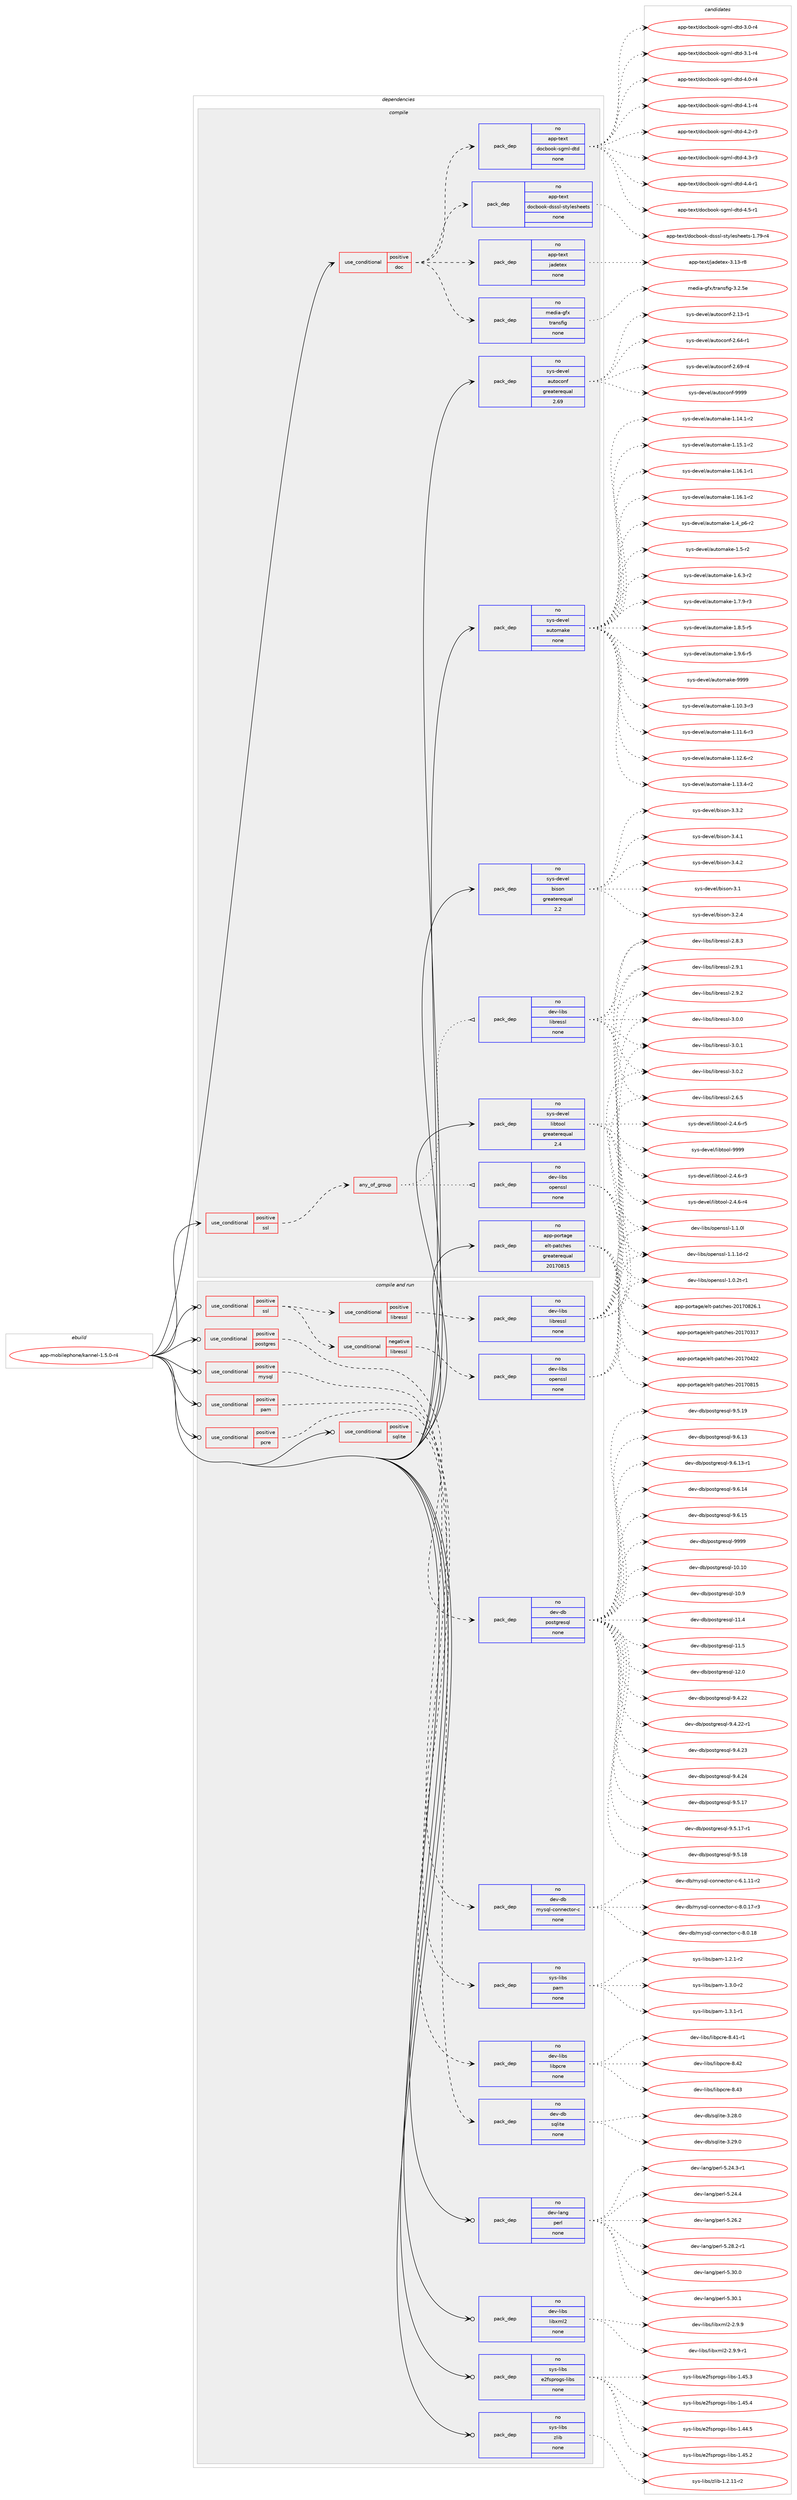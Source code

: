 digraph prolog {

# *************
# Graph options
# *************

newrank=true;
concentrate=true;
compound=true;
graph [rankdir=LR,fontname=Helvetica,fontsize=10,ranksep=1.5];#, ranksep=2.5, nodesep=0.2];
edge  [arrowhead=vee];
node  [fontname=Helvetica,fontsize=10];

# **********
# The ebuild
# **********

subgraph cluster_leftcol {
color=gray;
rank=same;
label=<<i>ebuild</i>>;
id [label="app-mobilephone/kannel-1.5.0-r4", color=red, width=4, href="../app-mobilephone/kannel-1.5.0-r4.svg"];
}

# ****************
# The dependencies
# ****************

subgraph cluster_midcol {
color=gray;
label=<<i>dependencies</i>>;
subgraph cluster_compile {
fillcolor="#eeeeee";
style=filled;
label=<<i>compile</i>>;
subgraph cond119768 {
dependency501413 [label=<<TABLE BORDER="0" CELLBORDER="1" CELLSPACING="0" CELLPADDING="4"><TR><TD ROWSPAN="3" CELLPADDING="10">use_conditional</TD></TR><TR><TD>positive</TD></TR><TR><TD>doc</TD></TR></TABLE>>, shape=none, color=red];
subgraph pack372576 {
dependency501414 [label=<<TABLE BORDER="0" CELLBORDER="1" CELLSPACING="0" CELLPADDING="4" WIDTH="220"><TR><TD ROWSPAN="6" CELLPADDING="30">pack_dep</TD></TR><TR><TD WIDTH="110">no</TD></TR><TR><TD>media-gfx</TD></TR><TR><TD>transfig</TD></TR><TR><TD>none</TD></TR><TR><TD></TD></TR></TABLE>>, shape=none, color=blue];
}
dependency501413:e -> dependency501414:w [weight=20,style="dashed",arrowhead="vee"];
subgraph pack372577 {
dependency501415 [label=<<TABLE BORDER="0" CELLBORDER="1" CELLSPACING="0" CELLPADDING="4" WIDTH="220"><TR><TD ROWSPAN="6" CELLPADDING="30">pack_dep</TD></TR><TR><TD WIDTH="110">no</TD></TR><TR><TD>app-text</TD></TR><TR><TD>jadetex</TD></TR><TR><TD>none</TD></TR><TR><TD></TD></TR></TABLE>>, shape=none, color=blue];
}
dependency501413:e -> dependency501415:w [weight=20,style="dashed",arrowhead="vee"];
subgraph pack372578 {
dependency501416 [label=<<TABLE BORDER="0" CELLBORDER="1" CELLSPACING="0" CELLPADDING="4" WIDTH="220"><TR><TD ROWSPAN="6" CELLPADDING="30">pack_dep</TD></TR><TR><TD WIDTH="110">no</TD></TR><TR><TD>app-text</TD></TR><TR><TD>docbook-dsssl-stylesheets</TD></TR><TR><TD>none</TD></TR><TR><TD></TD></TR></TABLE>>, shape=none, color=blue];
}
dependency501413:e -> dependency501416:w [weight=20,style="dashed",arrowhead="vee"];
subgraph pack372579 {
dependency501417 [label=<<TABLE BORDER="0" CELLBORDER="1" CELLSPACING="0" CELLPADDING="4" WIDTH="220"><TR><TD ROWSPAN="6" CELLPADDING="30">pack_dep</TD></TR><TR><TD WIDTH="110">no</TD></TR><TR><TD>app-text</TD></TR><TR><TD>docbook-sgml-dtd</TD></TR><TR><TD>none</TD></TR><TR><TD></TD></TR></TABLE>>, shape=none, color=blue];
}
dependency501413:e -> dependency501417:w [weight=20,style="dashed",arrowhead="vee"];
}
id:e -> dependency501413:w [weight=20,style="solid",arrowhead="vee"];
subgraph cond119769 {
dependency501418 [label=<<TABLE BORDER="0" CELLBORDER="1" CELLSPACING="0" CELLPADDING="4"><TR><TD ROWSPAN="3" CELLPADDING="10">use_conditional</TD></TR><TR><TD>positive</TD></TR><TR><TD>ssl</TD></TR></TABLE>>, shape=none, color=red];
subgraph any8753 {
dependency501419 [label=<<TABLE BORDER="0" CELLBORDER="1" CELLSPACING="0" CELLPADDING="4"><TR><TD CELLPADDING="10">any_of_group</TD></TR></TABLE>>, shape=none, color=red];subgraph pack372580 {
dependency501420 [label=<<TABLE BORDER="0" CELLBORDER="1" CELLSPACING="0" CELLPADDING="4" WIDTH="220"><TR><TD ROWSPAN="6" CELLPADDING="30">pack_dep</TD></TR><TR><TD WIDTH="110">no</TD></TR><TR><TD>dev-libs</TD></TR><TR><TD>openssl</TD></TR><TR><TD>none</TD></TR><TR><TD></TD></TR></TABLE>>, shape=none, color=blue];
}
dependency501419:e -> dependency501420:w [weight=20,style="dotted",arrowhead="oinv"];
subgraph pack372581 {
dependency501421 [label=<<TABLE BORDER="0" CELLBORDER="1" CELLSPACING="0" CELLPADDING="4" WIDTH="220"><TR><TD ROWSPAN="6" CELLPADDING="30">pack_dep</TD></TR><TR><TD WIDTH="110">no</TD></TR><TR><TD>dev-libs</TD></TR><TR><TD>libressl</TD></TR><TR><TD>none</TD></TR><TR><TD></TD></TR></TABLE>>, shape=none, color=blue];
}
dependency501419:e -> dependency501421:w [weight=20,style="dotted",arrowhead="oinv"];
}
dependency501418:e -> dependency501419:w [weight=20,style="dashed",arrowhead="vee"];
}
id:e -> dependency501418:w [weight=20,style="solid",arrowhead="vee"];
subgraph pack372582 {
dependency501422 [label=<<TABLE BORDER="0" CELLBORDER="1" CELLSPACING="0" CELLPADDING="4" WIDTH="220"><TR><TD ROWSPAN="6" CELLPADDING="30">pack_dep</TD></TR><TR><TD WIDTH="110">no</TD></TR><TR><TD>app-portage</TD></TR><TR><TD>elt-patches</TD></TR><TR><TD>greaterequal</TD></TR><TR><TD>20170815</TD></TR></TABLE>>, shape=none, color=blue];
}
id:e -> dependency501422:w [weight=20,style="solid",arrowhead="vee"];
subgraph pack372583 {
dependency501423 [label=<<TABLE BORDER="0" CELLBORDER="1" CELLSPACING="0" CELLPADDING="4" WIDTH="220"><TR><TD ROWSPAN="6" CELLPADDING="30">pack_dep</TD></TR><TR><TD WIDTH="110">no</TD></TR><TR><TD>sys-devel</TD></TR><TR><TD>autoconf</TD></TR><TR><TD>greaterequal</TD></TR><TR><TD>2.69</TD></TR></TABLE>>, shape=none, color=blue];
}
id:e -> dependency501423:w [weight=20,style="solid",arrowhead="vee"];
subgraph pack372584 {
dependency501424 [label=<<TABLE BORDER="0" CELLBORDER="1" CELLSPACING="0" CELLPADDING="4" WIDTH="220"><TR><TD ROWSPAN="6" CELLPADDING="30">pack_dep</TD></TR><TR><TD WIDTH="110">no</TD></TR><TR><TD>sys-devel</TD></TR><TR><TD>automake</TD></TR><TR><TD>none</TD></TR><TR><TD></TD></TR></TABLE>>, shape=none, color=blue];
}
id:e -> dependency501424:w [weight=20,style="solid",arrowhead="vee"];
subgraph pack372585 {
dependency501425 [label=<<TABLE BORDER="0" CELLBORDER="1" CELLSPACING="0" CELLPADDING="4" WIDTH="220"><TR><TD ROWSPAN="6" CELLPADDING="30">pack_dep</TD></TR><TR><TD WIDTH="110">no</TD></TR><TR><TD>sys-devel</TD></TR><TR><TD>bison</TD></TR><TR><TD>greaterequal</TD></TR><TR><TD>2.2</TD></TR></TABLE>>, shape=none, color=blue];
}
id:e -> dependency501425:w [weight=20,style="solid",arrowhead="vee"];
subgraph pack372586 {
dependency501426 [label=<<TABLE BORDER="0" CELLBORDER="1" CELLSPACING="0" CELLPADDING="4" WIDTH="220"><TR><TD ROWSPAN="6" CELLPADDING="30">pack_dep</TD></TR><TR><TD WIDTH="110">no</TD></TR><TR><TD>sys-devel</TD></TR><TR><TD>libtool</TD></TR><TR><TD>greaterequal</TD></TR><TR><TD>2.4</TD></TR></TABLE>>, shape=none, color=blue];
}
id:e -> dependency501426:w [weight=20,style="solid",arrowhead="vee"];
}
subgraph cluster_compileandrun {
fillcolor="#eeeeee";
style=filled;
label=<<i>compile and run</i>>;
subgraph cond119770 {
dependency501427 [label=<<TABLE BORDER="0" CELLBORDER="1" CELLSPACING="0" CELLPADDING="4"><TR><TD ROWSPAN="3" CELLPADDING="10">use_conditional</TD></TR><TR><TD>positive</TD></TR><TR><TD>mysql</TD></TR></TABLE>>, shape=none, color=red];
subgraph pack372587 {
dependency501428 [label=<<TABLE BORDER="0" CELLBORDER="1" CELLSPACING="0" CELLPADDING="4" WIDTH="220"><TR><TD ROWSPAN="6" CELLPADDING="30">pack_dep</TD></TR><TR><TD WIDTH="110">no</TD></TR><TR><TD>dev-db</TD></TR><TR><TD>mysql-connector-c</TD></TR><TR><TD>none</TD></TR><TR><TD></TD></TR></TABLE>>, shape=none, color=blue];
}
dependency501427:e -> dependency501428:w [weight=20,style="dashed",arrowhead="vee"];
}
id:e -> dependency501427:w [weight=20,style="solid",arrowhead="odotvee"];
subgraph cond119771 {
dependency501429 [label=<<TABLE BORDER="0" CELLBORDER="1" CELLSPACING="0" CELLPADDING="4"><TR><TD ROWSPAN="3" CELLPADDING="10">use_conditional</TD></TR><TR><TD>positive</TD></TR><TR><TD>pam</TD></TR></TABLE>>, shape=none, color=red];
subgraph pack372588 {
dependency501430 [label=<<TABLE BORDER="0" CELLBORDER="1" CELLSPACING="0" CELLPADDING="4" WIDTH="220"><TR><TD ROWSPAN="6" CELLPADDING="30">pack_dep</TD></TR><TR><TD WIDTH="110">no</TD></TR><TR><TD>sys-libs</TD></TR><TR><TD>pam</TD></TR><TR><TD>none</TD></TR><TR><TD></TD></TR></TABLE>>, shape=none, color=blue];
}
dependency501429:e -> dependency501430:w [weight=20,style="dashed",arrowhead="vee"];
}
id:e -> dependency501429:w [weight=20,style="solid",arrowhead="odotvee"];
subgraph cond119772 {
dependency501431 [label=<<TABLE BORDER="0" CELLBORDER="1" CELLSPACING="0" CELLPADDING="4"><TR><TD ROWSPAN="3" CELLPADDING="10">use_conditional</TD></TR><TR><TD>positive</TD></TR><TR><TD>pcre</TD></TR></TABLE>>, shape=none, color=red];
subgraph pack372589 {
dependency501432 [label=<<TABLE BORDER="0" CELLBORDER="1" CELLSPACING="0" CELLPADDING="4" WIDTH="220"><TR><TD ROWSPAN="6" CELLPADDING="30">pack_dep</TD></TR><TR><TD WIDTH="110">no</TD></TR><TR><TD>dev-libs</TD></TR><TR><TD>libpcre</TD></TR><TR><TD>none</TD></TR><TR><TD></TD></TR></TABLE>>, shape=none, color=blue];
}
dependency501431:e -> dependency501432:w [weight=20,style="dashed",arrowhead="vee"];
}
id:e -> dependency501431:w [weight=20,style="solid",arrowhead="odotvee"];
subgraph cond119773 {
dependency501433 [label=<<TABLE BORDER="0" CELLBORDER="1" CELLSPACING="0" CELLPADDING="4"><TR><TD ROWSPAN="3" CELLPADDING="10">use_conditional</TD></TR><TR><TD>positive</TD></TR><TR><TD>postgres</TD></TR></TABLE>>, shape=none, color=red];
subgraph pack372590 {
dependency501434 [label=<<TABLE BORDER="0" CELLBORDER="1" CELLSPACING="0" CELLPADDING="4" WIDTH="220"><TR><TD ROWSPAN="6" CELLPADDING="30">pack_dep</TD></TR><TR><TD WIDTH="110">no</TD></TR><TR><TD>dev-db</TD></TR><TR><TD>postgresql</TD></TR><TR><TD>none</TD></TR><TR><TD></TD></TR></TABLE>>, shape=none, color=blue];
}
dependency501433:e -> dependency501434:w [weight=20,style="dashed",arrowhead="vee"];
}
id:e -> dependency501433:w [weight=20,style="solid",arrowhead="odotvee"];
subgraph cond119774 {
dependency501435 [label=<<TABLE BORDER="0" CELLBORDER="1" CELLSPACING="0" CELLPADDING="4"><TR><TD ROWSPAN="3" CELLPADDING="10">use_conditional</TD></TR><TR><TD>positive</TD></TR><TR><TD>sqlite</TD></TR></TABLE>>, shape=none, color=red];
subgraph pack372591 {
dependency501436 [label=<<TABLE BORDER="0" CELLBORDER="1" CELLSPACING="0" CELLPADDING="4" WIDTH="220"><TR><TD ROWSPAN="6" CELLPADDING="30">pack_dep</TD></TR><TR><TD WIDTH="110">no</TD></TR><TR><TD>dev-db</TD></TR><TR><TD>sqlite</TD></TR><TR><TD>none</TD></TR><TR><TD></TD></TR></TABLE>>, shape=none, color=blue];
}
dependency501435:e -> dependency501436:w [weight=20,style="dashed",arrowhead="vee"];
}
id:e -> dependency501435:w [weight=20,style="solid",arrowhead="odotvee"];
subgraph cond119775 {
dependency501437 [label=<<TABLE BORDER="0" CELLBORDER="1" CELLSPACING="0" CELLPADDING="4"><TR><TD ROWSPAN="3" CELLPADDING="10">use_conditional</TD></TR><TR><TD>positive</TD></TR><TR><TD>ssl</TD></TR></TABLE>>, shape=none, color=red];
subgraph cond119776 {
dependency501438 [label=<<TABLE BORDER="0" CELLBORDER="1" CELLSPACING="0" CELLPADDING="4"><TR><TD ROWSPAN="3" CELLPADDING="10">use_conditional</TD></TR><TR><TD>positive</TD></TR><TR><TD>libressl</TD></TR></TABLE>>, shape=none, color=red];
subgraph pack372592 {
dependency501439 [label=<<TABLE BORDER="0" CELLBORDER="1" CELLSPACING="0" CELLPADDING="4" WIDTH="220"><TR><TD ROWSPAN="6" CELLPADDING="30">pack_dep</TD></TR><TR><TD WIDTH="110">no</TD></TR><TR><TD>dev-libs</TD></TR><TR><TD>libressl</TD></TR><TR><TD>none</TD></TR><TR><TD></TD></TR></TABLE>>, shape=none, color=blue];
}
dependency501438:e -> dependency501439:w [weight=20,style="dashed",arrowhead="vee"];
}
dependency501437:e -> dependency501438:w [weight=20,style="dashed",arrowhead="vee"];
subgraph cond119777 {
dependency501440 [label=<<TABLE BORDER="0" CELLBORDER="1" CELLSPACING="0" CELLPADDING="4"><TR><TD ROWSPAN="3" CELLPADDING="10">use_conditional</TD></TR><TR><TD>negative</TD></TR><TR><TD>libressl</TD></TR></TABLE>>, shape=none, color=red];
subgraph pack372593 {
dependency501441 [label=<<TABLE BORDER="0" CELLBORDER="1" CELLSPACING="0" CELLPADDING="4" WIDTH="220"><TR><TD ROWSPAN="6" CELLPADDING="30">pack_dep</TD></TR><TR><TD WIDTH="110">no</TD></TR><TR><TD>dev-libs</TD></TR><TR><TD>openssl</TD></TR><TR><TD>none</TD></TR><TR><TD></TD></TR></TABLE>>, shape=none, color=blue];
}
dependency501440:e -> dependency501441:w [weight=20,style="dashed",arrowhead="vee"];
}
dependency501437:e -> dependency501440:w [weight=20,style="dashed",arrowhead="vee"];
}
id:e -> dependency501437:w [weight=20,style="solid",arrowhead="odotvee"];
subgraph pack372594 {
dependency501442 [label=<<TABLE BORDER="0" CELLBORDER="1" CELLSPACING="0" CELLPADDING="4" WIDTH="220"><TR><TD ROWSPAN="6" CELLPADDING="30">pack_dep</TD></TR><TR><TD WIDTH="110">no</TD></TR><TR><TD>dev-lang</TD></TR><TR><TD>perl</TD></TR><TR><TD>none</TD></TR><TR><TD></TD></TR></TABLE>>, shape=none, color=blue];
}
id:e -> dependency501442:w [weight=20,style="solid",arrowhead="odotvee"];
subgraph pack372595 {
dependency501443 [label=<<TABLE BORDER="0" CELLBORDER="1" CELLSPACING="0" CELLPADDING="4" WIDTH="220"><TR><TD ROWSPAN="6" CELLPADDING="30">pack_dep</TD></TR><TR><TD WIDTH="110">no</TD></TR><TR><TD>dev-libs</TD></TR><TR><TD>libxml2</TD></TR><TR><TD>none</TD></TR><TR><TD></TD></TR></TABLE>>, shape=none, color=blue];
}
id:e -> dependency501443:w [weight=20,style="solid",arrowhead="odotvee"];
subgraph pack372596 {
dependency501444 [label=<<TABLE BORDER="0" CELLBORDER="1" CELLSPACING="0" CELLPADDING="4" WIDTH="220"><TR><TD ROWSPAN="6" CELLPADDING="30">pack_dep</TD></TR><TR><TD WIDTH="110">no</TD></TR><TR><TD>sys-libs</TD></TR><TR><TD>e2fsprogs-libs</TD></TR><TR><TD>none</TD></TR><TR><TD></TD></TR></TABLE>>, shape=none, color=blue];
}
id:e -> dependency501444:w [weight=20,style="solid",arrowhead="odotvee"];
subgraph pack372597 {
dependency501445 [label=<<TABLE BORDER="0" CELLBORDER="1" CELLSPACING="0" CELLPADDING="4" WIDTH="220"><TR><TD ROWSPAN="6" CELLPADDING="30">pack_dep</TD></TR><TR><TD WIDTH="110">no</TD></TR><TR><TD>sys-libs</TD></TR><TR><TD>zlib</TD></TR><TR><TD>none</TD></TR><TR><TD></TD></TR></TABLE>>, shape=none, color=blue];
}
id:e -> dependency501445:w [weight=20,style="solid",arrowhead="odotvee"];
}
subgraph cluster_run {
fillcolor="#eeeeee";
style=filled;
label=<<i>run</i>>;
}
}

# **************
# The candidates
# **************

subgraph cluster_choices {
rank=same;
color=gray;
label=<<i>candidates</i>>;

subgraph choice372576 {
color=black;
nodesep=1;
choice10910110010597451031021204711611497110115102105103455146504653101 [label="media-gfx/transfig-3.2.5e", color=red, width=4,href="../media-gfx/transfig-3.2.5e.svg"];
dependency501414:e -> choice10910110010597451031021204711611497110115102105103455146504653101:w [style=dotted,weight="100"];
}
subgraph choice372577 {
color=black;
nodesep=1;
choice9711211245116101120116471069710010111610112045514649514511456 [label="app-text/jadetex-3.13-r8", color=red, width=4,href="../app-text/jadetex-3.13-r8.svg"];
dependency501415:e -> choice9711211245116101120116471069710010111610112045514649514511456:w [style=dotted,weight="100"];
}
subgraph choice372578 {
color=black;
nodesep=1;
choice9711211245116101120116471001119998111111107451001151151151084511511612110810111510410110111611545494655574511452 [label="app-text/docbook-dsssl-stylesheets-1.79-r4", color=red, width=4,href="../app-text/docbook-dsssl-stylesheets-1.79-r4.svg"];
dependency501416:e -> choice9711211245116101120116471001119998111111107451001151151151084511511612110810111510410110111611545494655574511452:w [style=dotted,weight="100"];
}
subgraph choice372579 {
color=black;
nodesep=1;
choice97112112451161011201164710011199981111111074511510310910845100116100455146484511452 [label="app-text/docbook-sgml-dtd-3.0-r4", color=red, width=4,href="../app-text/docbook-sgml-dtd-3.0-r4.svg"];
choice97112112451161011201164710011199981111111074511510310910845100116100455146494511452 [label="app-text/docbook-sgml-dtd-3.1-r4", color=red, width=4,href="../app-text/docbook-sgml-dtd-3.1-r4.svg"];
choice97112112451161011201164710011199981111111074511510310910845100116100455246484511452 [label="app-text/docbook-sgml-dtd-4.0-r4", color=red, width=4,href="../app-text/docbook-sgml-dtd-4.0-r4.svg"];
choice97112112451161011201164710011199981111111074511510310910845100116100455246494511452 [label="app-text/docbook-sgml-dtd-4.1-r4", color=red, width=4,href="../app-text/docbook-sgml-dtd-4.1-r4.svg"];
choice97112112451161011201164710011199981111111074511510310910845100116100455246504511451 [label="app-text/docbook-sgml-dtd-4.2-r3", color=red, width=4,href="../app-text/docbook-sgml-dtd-4.2-r3.svg"];
choice97112112451161011201164710011199981111111074511510310910845100116100455246514511451 [label="app-text/docbook-sgml-dtd-4.3-r3", color=red, width=4,href="../app-text/docbook-sgml-dtd-4.3-r3.svg"];
choice97112112451161011201164710011199981111111074511510310910845100116100455246524511449 [label="app-text/docbook-sgml-dtd-4.4-r1", color=red, width=4,href="../app-text/docbook-sgml-dtd-4.4-r1.svg"];
choice97112112451161011201164710011199981111111074511510310910845100116100455246534511449 [label="app-text/docbook-sgml-dtd-4.5-r1", color=red, width=4,href="../app-text/docbook-sgml-dtd-4.5-r1.svg"];
dependency501417:e -> choice97112112451161011201164710011199981111111074511510310910845100116100455146484511452:w [style=dotted,weight="100"];
dependency501417:e -> choice97112112451161011201164710011199981111111074511510310910845100116100455146494511452:w [style=dotted,weight="100"];
dependency501417:e -> choice97112112451161011201164710011199981111111074511510310910845100116100455246484511452:w [style=dotted,weight="100"];
dependency501417:e -> choice97112112451161011201164710011199981111111074511510310910845100116100455246494511452:w [style=dotted,weight="100"];
dependency501417:e -> choice97112112451161011201164710011199981111111074511510310910845100116100455246504511451:w [style=dotted,weight="100"];
dependency501417:e -> choice97112112451161011201164710011199981111111074511510310910845100116100455246514511451:w [style=dotted,weight="100"];
dependency501417:e -> choice97112112451161011201164710011199981111111074511510310910845100116100455246524511449:w [style=dotted,weight="100"];
dependency501417:e -> choice97112112451161011201164710011199981111111074511510310910845100116100455246534511449:w [style=dotted,weight="100"];
}
subgraph choice372580 {
color=black;
nodesep=1;
choice1001011184510810598115471111121011101151151084549464846501164511449 [label="dev-libs/openssl-1.0.2t-r1", color=red, width=4,href="../dev-libs/openssl-1.0.2t-r1.svg"];
choice100101118451081059811547111112101110115115108454946494648108 [label="dev-libs/openssl-1.1.0l", color=red, width=4,href="../dev-libs/openssl-1.1.0l.svg"];
choice1001011184510810598115471111121011101151151084549464946491004511450 [label="dev-libs/openssl-1.1.1d-r2", color=red, width=4,href="../dev-libs/openssl-1.1.1d-r2.svg"];
dependency501420:e -> choice1001011184510810598115471111121011101151151084549464846501164511449:w [style=dotted,weight="100"];
dependency501420:e -> choice100101118451081059811547111112101110115115108454946494648108:w [style=dotted,weight="100"];
dependency501420:e -> choice1001011184510810598115471111121011101151151084549464946491004511450:w [style=dotted,weight="100"];
}
subgraph choice372581 {
color=black;
nodesep=1;
choice10010111845108105981154710810598114101115115108455046544653 [label="dev-libs/libressl-2.6.5", color=red, width=4,href="../dev-libs/libressl-2.6.5.svg"];
choice10010111845108105981154710810598114101115115108455046564651 [label="dev-libs/libressl-2.8.3", color=red, width=4,href="../dev-libs/libressl-2.8.3.svg"];
choice10010111845108105981154710810598114101115115108455046574649 [label="dev-libs/libressl-2.9.1", color=red, width=4,href="../dev-libs/libressl-2.9.1.svg"];
choice10010111845108105981154710810598114101115115108455046574650 [label="dev-libs/libressl-2.9.2", color=red, width=4,href="../dev-libs/libressl-2.9.2.svg"];
choice10010111845108105981154710810598114101115115108455146484648 [label="dev-libs/libressl-3.0.0", color=red, width=4,href="../dev-libs/libressl-3.0.0.svg"];
choice10010111845108105981154710810598114101115115108455146484649 [label="dev-libs/libressl-3.0.1", color=red, width=4,href="../dev-libs/libressl-3.0.1.svg"];
choice10010111845108105981154710810598114101115115108455146484650 [label="dev-libs/libressl-3.0.2", color=red, width=4,href="../dev-libs/libressl-3.0.2.svg"];
dependency501421:e -> choice10010111845108105981154710810598114101115115108455046544653:w [style=dotted,weight="100"];
dependency501421:e -> choice10010111845108105981154710810598114101115115108455046564651:w [style=dotted,weight="100"];
dependency501421:e -> choice10010111845108105981154710810598114101115115108455046574649:w [style=dotted,weight="100"];
dependency501421:e -> choice10010111845108105981154710810598114101115115108455046574650:w [style=dotted,weight="100"];
dependency501421:e -> choice10010111845108105981154710810598114101115115108455146484648:w [style=dotted,weight="100"];
dependency501421:e -> choice10010111845108105981154710810598114101115115108455146484649:w [style=dotted,weight="100"];
dependency501421:e -> choice10010111845108105981154710810598114101115115108455146484650:w [style=dotted,weight="100"];
}
subgraph choice372582 {
color=black;
nodesep=1;
choice97112112451121111141169710310147101108116451129711699104101115455048495548514955 [label="app-portage/elt-patches-20170317", color=red, width=4,href="../app-portage/elt-patches-20170317.svg"];
choice97112112451121111141169710310147101108116451129711699104101115455048495548525050 [label="app-portage/elt-patches-20170422", color=red, width=4,href="../app-portage/elt-patches-20170422.svg"];
choice97112112451121111141169710310147101108116451129711699104101115455048495548564953 [label="app-portage/elt-patches-20170815", color=red, width=4,href="../app-portage/elt-patches-20170815.svg"];
choice971121124511211111411697103101471011081164511297116991041011154550484955485650544649 [label="app-portage/elt-patches-20170826.1", color=red, width=4,href="../app-portage/elt-patches-20170826.1.svg"];
dependency501422:e -> choice97112112451121111141169710310147101108116451129711699104101115455048495548514955:w [style=dotted,weight="100"];
dependency501422:e -> choice97112112451121111141169710310147101108116451129711699104101115455048495548525050:w [style=dotted,weight="100"];
dependency501422:e -> choice97112112451121111141169710310147101108116451129711699104101115455048495548564953:w [style=dotted,weight="100"];
dependency501422:e -> choice971121124511211111411697103101471011081164511297116991041011154550484955485650544649:w [style=dotted,weight="100"];
}
subgraph choice372583 {
color=black;
nodesep=1;
choice1151211154510010111810110847971171161119911111010245504649514511449 [label="sys-devel/autoconf-2.13-r1", color=red, width=4,href="../sys-devel/autoconf-2.13-r1.svg"];
choice1151211154510010111810110847971171161119911111010245504654524511449 [label="sys-devel/autoconf-2.64-r1", color=red, width=4,href="../sys-devel/autoconf-2.64-r1.svg"];
choice1151211154510010111810110847971171161119911111010245504654574511452 [label="sys-devel/autoconf-2.69-r4", color=red, width=4,href="../sys-devel/autoconf-2.69-r4.svg"];
choice115121115451001011181011084797117116111991111101024557575757 [label="sys-devel/autoconf-9999", color=red, width=4,href="../sys-devel/autoconf-9999.svg"];
dependency501423:e -> choice1151211154510010111810110847971171161119911111010245504649514511449:w [style=dotted,weight="100"];
dependency501423:e -> choice1151211154510010111810110847971171161119911111010245504654524511449:w [style=dotted,weight="100"];
dependency501423:e -> choice1151211154510010111810110847971171161119911111010245504654574511452:w [style=dotted,weight="100"];
dependency501423:e -> choice115121115451001011181011084797117116111991111101024557575757:w [style=dotted,weight="100"];
}
subgraph choice372584 {
color=black;
nodesep=1;
choice11512111545100101118101108479711711611110997107101454946494846514511451 [label="sys-devel/automake-1.10.3-r3", color=red, width=4,href="../sys-devel/automake-1.10.3-r3.svg"];
choice11512111545100101118101108479711711611110997107101454946494946544511451 [label="sys-devel/automake-1.11.6-r3", color=red, width=4,href="../sys-devel/automake-1.11.6-r3.svg"];
choice11512111545100101118101108479711711611110997107101454946495046544511450 [label="sys-devel/automake-1.12.6-r2", color=red, width=4,href="../sys-devel/automake-1.12.6-r2.svg"];
choice11512111545100101118101108479711711611110997107101454946495146524511450 [label="sys-devel/automake-1.13.4-r2", color=red, width=4,href="../sys-devel/automake-1.13.4-r2.svg"];
choice11512111545100101118101108479711711611110997107101454946495246494511450 [label="sys-devel/automake-1.14.1-r2", color=red, width=4,href="../sys-devel/automake-1.14.1-r2.svg"];
choice11512111545100101118101108479711711611110997107101454946495346494511450 [label="sys-devel/automake-1.15.1-r2", color=red, width=4,href="../sys-devel/automake-1.15.1-r2.svg"];
choice11512111545100101118101108479711711611110997107101454946495446494511449 [label="sys-devel/automake-1.16.1-r1", color=red, width=4,href="../sys-devel/automake-1.16.1-r1.svg"];
choice11512111545100101118101108479711711611110997107101454946495446494511450 [label="sys-devel/automake-1.16.1-r2", color=red, width=4,href="../sys-devel/automake-1.16.1-r2.svg"];
choice115121115451001011181011084797117116111109971071014549465295112544511450 [label="sys-devel/automake-1.4_p6-r2", color=red, width=4,href="../sys-devel/automake-1.4_p6-r2.svg"];
choice11512111545100101118101108479711711611110997107101454946534511450 [label="sys-devel/automake-1.5-r2", color=red, width=4,href="../sys-devel/automake-1.5-r2.svg"];
choice115121115451001011181011084797117116111109971071014549465446514511450 [label="sys-devel/automake-1.6.3-r2", color=red, width=4,href="../sys-devel/automake-1.6.3-r2.svg"];
choice115121115451001011181011084797117116111109971071014549465546574511451 [label="sys-devel/automake-1.7.9-r3", color=red, width=4,href="../sys-devel/automake-1.7.9-r3.svg"];
choice115121115451001011181011084797117116111109971071014549465646534511453 [label="sys-devel/automake-1.8.5-r5", color=red, width=4,href="../sys-devel/automake-1.8.5-r5.svg"];
choice115121115451001011181011084797117116111109971071014549465746544511453 [label="sys-devel/automake-1.9.6-r5", color=red, width=4,href="../sys-devel/automake-1.9.6-r5.svg"];
choice115121115451001011181011084797117116111109971071014557575757 [label="sys-devel/automake-9999", color=red, width=4,href="../sys-devel/automake-9999.svg"];
dependency501424:e -> choice11512111545100101118101108479711711611110997107101454946494846514511451:w [style=dotted,weight="100"];
dependency501424:e -> choice11512111545100101118101108479711711611110997107101454946494946544511451:w [style=dotted,weight="100"];
dependency501424:e -> choice11512111545100101118101108479711711611110997107101454946495046544511450:w [style=dotted,weight="100"];
dependency501424:e -> choice11512111545100101118101108479711711611110997107101454946495146524511450:w [style=dotted,weight="100"];
dependency501424:e -> choice11512111545100101118101108479711711611110997107101454946495246494511450:w [style=dotted,weight="100"];
dependency501424:e -> choice11512111545100101118101108479711711611110997107101454946495346494511450:w [style=dotted,weight="100"];
dependency501424:e -> choice11512111545100101118101108479711711611110997107101454946495446494511449:w [style=dotted,weight="100"];
dependency501424:e -> choice11512111545100101118101108479711711611110997107101454946495446494511450:w [style=dotted,weight="100"];
dependency501424:e -> choice115121115451001011181011084797117116111109971071014549465295112544511450:w [style=dotted,weight="100"];
dependency501424:e -> choice11512111545100101118101108479711711611110997107101454946534511450:w [style=dotted,weight="100"];
dependency501424:e -> choice115121115451001011181011084797117116111109971071014549465446514511450:w [style=dotted,weight="100"];
dependency501424:e -> choice115121115451001011181011084797117116111109971071014549465546574511451:w [style=dotted,weight="100"];
dependency501424:e -> choice115121115451001011181011084797117116111109971071014549465646534511453:w [style=dotted,weight="100"];
dependency501424:e -> choice115121115451001011181011084797117116111109971071014549465746544511453:w [style=dotted,weight="100"];
dependency501424:e -> choice115121115451001011181011084797117116111109971071014557575757:w [style=dotted,weight="100"];
}
subgraph choice372585 {
color=black;
nodesep=1;
choice11512111545100101118101108479810511511111045514649 [label="sys-devel/bison-3.1", color=red, width=4,href="../sys-devel/bison-3.1.svg"];
choice115121115451001011181011084798105115111110455146504652 [label="sys-devel/bison-3.2.4", color=red, width=4,href="../sys-devel/bison-3.2.4.svg"];
choice115121115451001011181011084798105115111110455146514650 [label="sys-devel/bison-3.3.2", color=red, width=4,href="../sys-devel/bison-3.3.2.svg"];
choice115121115451001011181011084798105115111110455146524649 [label="sys-devel/bison-3.4.1", color=red, width=4,href="../sys-devel/bison-3.4.1.svg"];
choice115121115451001011181011084798105115111110455146524650 [label="sys-devel/bison-3.4.2", color=red, width=4,href="../sys-devel/bison-3.4.2.svg"];
dependency501425:e -> choice11512111545100101118101108479810511511111045514649:w [style=dotted,weight="100"];
dependency501425:e -> choice115121115451001011181011084798105115111110455146504652:w [style=dotted,weight="100"];
dependency501425:e -> choice115121115451001011181011084798105115111110455146514650:w [style=dotted,weight="100"];
dependency501425:e -> choice115121115451001011181011084798105115111110455146524649:w [style=dotted,weight="100"];
dependency501425:e -> choice115121115451001011181011084798105115111110455146524650:w [style=dotted,weight="100"];
}
subgraph choice372586 {
color=black;
nodesep=1;
choice1151211154510010111810110847108105981161111111084550465246544511451 [label="sys-devel/libtool-2.4.6-r3", color=red, width=4,href="../sys-devel/libtool-2.4.6-r3.svg"];
choice1151211154510010111810110847108105981161111111084550465246544511452 [label="sys-devel/libtool-2.4.6-r4", color=red, width=4,href="../sys-devel/libtool-2.4.6-r4.svg"];
choice1151211154510010111810110847108105981161111111084550465246544511453 [label="sys-devel/libtool-2.4.6-r5", color=red, width=4,href="../sys-devel/libtool-2.4.6-r5.svg"];
choice1151211154510010111810110847108105981161111111084557575757 [label="sys-devel/libtool-9999", color=red, width=4,href="../sys-devel/libtool-9999.svg"];
dependency501426:e -> choice1151211154510010111810110847108105981161111111084550465246544511451:w [style=dotted,weight="100"];
dependency501426:e -> choice1151211154510010111810110847108105981161111111084550465246544511452:w [style=dotted,weight="100"];
dependency501426:e -> choice1151211154510010111810110847108105981161111111084550465246544511453:w [style=dotted,weight="100"];
dependency501426:e -> choice1151211154510010111810110847108105981161111111084557575757:w [style=dotted,weight="100"];
}
subgraph choice372587 {
color=black;
nodesep=1;
choice1001011184510098471091211151131084599111110110101991161111144599455446494649494511450 [label="dev-db/mysql-connector-c-6.1.11-r2", color=red, width=4,href="../dev-db/mysql-connector-c-6.1.11-r2.svg"];
choice1001011184510098471091211151131084599111110110101991161111144599455646484649554511451 [label="dev-db/mysql-connector-c-8.0.17-r3", color=red, width=4,href="../dev-db/mysql-connector-c-8.0.17-r3.svg"];
choice100101118451009847109121115113108459911111011010199116111114459945564648464956 [label="dev-db/mysql-connector-c-8.0.18", color=red, width=4,href="../dev-db/mysql-connector-c-8.0.18.svg"];
dependency501428:e -> choice1001011184510098471091211151131084599111110110101991161111144599455446494649494511450:w [style=dotted,weight="100"];
dependency501428:e -> choice1001011184510098471091211151131084599111110110101991161111144599455646484649554511451:w [style=dotted,weight="100"];
dependency501428:e -> choice100101118451009847109121115113108459911111011010199116111114459945564648464956:w [style=dotted,weight="100"];
}
subgraph choice372588 {
color=black;
nodesep=1;
choice115121115451081059811547112971094549465046494511450 [label="sys-libs/pam-1.2.1-r2", color=red, width=4,href="../sys-libs/pam-1.2.1-r2.svg"];
choice115121115451081059811547112971094549465146484511450 [label="sys-libs/pam-1.3.0-r2", color=red, width=4,href="../sys-libs/pam-1.3.0-r2.svg"];
choice115121115451081059811547112971094549465146494511449 [label="sys-libs/pam-1.3.1-r1", color=red, width=4,href="../sys-libs/pam-1.3.1-r1.svg"];
dependency501430:e -> choice115121115451081059811547112971094549465046494511450:w [style=dotted,weight="100"];
dependency501430:e -> choice115121115451081059811547112971094549465146484511450:w [style=dotted,weight="100"];
dependency501430:e -> choice115121115451081059811547112971094549465146494511449:w [style=dotted,weight="100"];
}
subgraph choice372589 {
color=black;
nodesep=1;
choice100101118451081059811547108105981129911410145564652494511449 [label="dev-libs/libpcre-8.41-r1", color=red, width=4,href="../dev-libs/libpcre-8.41-r1.svg"];
choice10010111845108105981154710810598112991141014556465250 [label="dev-libs/libpcre-8.42", color=red, width=4,href="../dev-libs/libpcre-8.42.svg"];
choice10010111845108105981154710810598112991141014556465251 [label="dev-libs/libpcre-8.43", color=red, width=4,href="../dev-libs/libpcre-8.43.svg"];
dependency501432:e -> choice100101118451081059811547108105981129911410145564652494511449:w [style=dotted,weight="100"];
dependency501432:e -> choice10010111845108105981154710810598112991141014556465250:w [style=dotted,weight="100"];
dependency501432:e -> choice10010111845108105981154710810598112991141014556465251:w [style=dotted,weight="100"];
}
subgraph choice372590 {
color=black;
nodesep=1;
choice100101118451009847112111115116103114101115113108454948464948 [label="dev-db/postgresql-10.10", color=red, width=4,href="../dev-db/postgresql-10.10.svg"];
choice1001011184510098471121111151161031141011151131084549484657 [label="dev-db/postgresql-10.9", color=red, width=4,href="../dev-db/postgresql-10.9.svg"];
choice1001011184510098471121111151161031141011151131084549494652 [label="dev-db/postgresql-11.4", color=red, width=4,href="../dev-db/postgresql-11.4.svg"];
choice1001011184510098471121111151161031141011151131084549494653 [label="dev-db/postgresql-11.5", color=red, width=4,href="../dev-db/postgresql-11.5.svg"];
choice1001011184510098471121111151161031141011151131084549504648 [label="dev-db/postgresql-12.0", color=red, width=4,href="../dev-db/postgresql-12.0.svg"];
choice10010111845100984711211111511610311410111511310845574652465050 [label="dev-db/postgresql-9.4.22", color=red, width=4,href="../dev-db/postgresql-9.4.22.svg"];
choice100101118451009847112111115116103114101115113108455746524650504511449 [label="dev-db/postgresql-9.4.22-r1", color=red, width=4,href="../dev-db/postgresql-9.4.22-r1.svg"];
choice10010111845100984711211111511610311410111511310845574652465051 [label="dev-db/postgresql-9.4.23", color=red, width=4,href="../dev-db/postgresql-9.4.23.svg"];
choice10010111845100984711211111511610311410111511310845574652465052 [label="dev-db/postgresql-9.4.24", color=red, width=4,href="../dev-db/postgresql-9.4.24.svg"];
choice10010111845100984711211111511610311410111511310845574653464955 [label="dev-db/postgresql-9.5.17", color=red, width=4,href="../dev-db/postgresql-9.5.17.svg"];
choice100101118451009847112111115116103114101115113108455746534649554511449 [label="dev-db/postgresql-9.5.17-r1", color=red, width=4,href="../dev-db/postgresql-9.5.17-r1.svg"];
choice10010111845100984711211111511610311410111511310845574653464956 [label="dev-db/postgresql-9.5.18", color=red, width=4,href="../dev-db/postgresql-9.5.18.svg"];
choice10010111845100984711211111511610311410111511310845574653464957 [label="dev-db/postgresql-9.5.19", color=red, width=4,href="../dev-db/postgresql-9.5.19.svg"];
choice10010111845100984711211111511610311410111511310845574654464951 [label="dev-db/postgresql-9.6.13", color=red, width=4,href="../dev-db/postgresql-9.6.13.svg"];
choice100101118451009847112111115116103114101115113108455746544649514511449 [label="dev-db/postgresql-9.6.13-r1", color=red, width=4,href="../dev-db/postgresql-9.6.13-r1.svg"];
choice10010111845100984711211111511610311410111511310845574654464952 [label="dev-db/postgresql-9.6.14", color=red, width=4,href="../dev-db/postgresql-9.6.14.svg"];
choice10010111845100984711211111511610311410111511310845574654464953 [label="dev-db/postgresql-9.6.15", color=red, width=4,href="../dev-db/postgresql-9.6.15.svg"];
choice1001011184510098471121111151161031141011151131084557575757 [label="dev-db/postgresql-9999", color=red, width=4,href="../dev-db/postgresql-9999.svg"];
dependency501434:e -> choice100101118451009847112111115116103114101115113108454948464948:w [style=dotted,weight="100"];
dependency501434:e -> choice1001011184510098471121111151161031141011151131084549484657:w [style=dotted,weight="100"];
dependency501434:e -> choice1001011184510098471121111151161031141011151131084549494652:w [style=dotted,weight="100"];
dependency501434:e -> choice1001011184510098471121111151161031141011151131084549494653:w [style=dotted,weight="100"];
dependency501434:e -> choice1001011184510098471121111151161031141011151131084549504648:w [style=dotted,weight="100"];
dependency501434:e -> choice10010111845100984711211111511610311410111511310845574652465050:w [style=dotted,weight="100"];
dependency501434:e -> choice100101118451009847112111115116103114101115113108455746524650504511449:w [style=dotted,weight="100"];
dependency501434:e -> choice10010111845100984711211111511610311410111511310845574652465051:w [style=dotted,weight="100"];
dependency501434:e -> choice10010111845100984711211111511610311410111511310845574652465052:w [style=dotted,weight="100"];
dependency501434:e -> choice10010111845100984711211111511610311410111511310845574653464955:w [style=dotted,weight="100"];
dependency501434:e -> choice100101118451009847112111115116103114101115113108455746534649554511449:w [style=dotted,weight="100"];
dependency501434:e -> choice10010111845100984711211111511610311410111511310845574653464956:w [style=dotted,weight="100"];
dependency501434:e -> choice10010111845100984711211111511610311410111511310845574653464957:w [style=dotted,weight="100"];
dependency501434:e -> choice10010111845100984711211111511610311410111511310845574654464951:w [style=dotted,weight="100"];
dependency501434:e -> choice100101118451009847112111115116103114101115113108455746544649514511449:w [style=dotted,weight="100"];
dependency501434:e -> choice10010111845100984711211111511610311410111511310845574654464952:w [style=dotted,weight="100"];
dependency501434:e -> choice10010111845100984711211111511610311410111511310845574654464953:w [style=dotted,weight="100"];
dependency501434:e -> choice1001011184510098471121111151161031141011151131084557575757:w [style=dotted,weight="100"];
}
subgraph choice372591 {
color=black;
nodesep=1;
choice10010111845100984711511310810511610145514650564648 [label="dev-db/sqlite-3.28.0", color=red, width=4,href="../dev-db/sqlite-3.28.0.svg"];
choice10010111845100984711511310810511610145514650574648 [label="dev-db/sqlite-3.29.0", color=red, width=4,href="../dev-db/sqlite-3.29.0.svg"];
dependency501436:e -> choice10010111845100984711511310810511610145514650564648:w [style=dotted,weight="100"];
dependency501436:e -> choice10010111845100984711511310810511610145514650574648:w [style=dotted,weight="100"];
}
subgraph choice372592 {
color=black;
nodesep=1;
choice10010111845108105981154710810598114101115115108455046544653 [label="dev-libs/libressl-2.6.5", color=red, width=4,href="../dev-libs/libressl-2.6.5.svg"];
choice10010111845108105981154710810598114101115115108455046564651 [label="dev-libs/libressl-2.8.3", color=red, width=4,href="../dev-libs/libressl-2.8.3.svg"];
choice10010111845108105981154710810598114101115115108455046574649 [label="dev-libs/libressl-2.9.1", color=red, width=4,href="../dev-libs/libressl-2.9.1.svg"];
choice10010111845108105981154710810598114101115115108455046574650 [label="dev-libs/libressl-2.9.2", color=red, width=4,href="../dev-libs/libressl-2.9.2.svg"];
choice10010111845108105981154710810598114101115115108455146484648 [label="dev-libs/libressl-3.0.0", color=red, width=4,href="../dev-libs/libressl-3.0.0.svg"];
choice10010111845108105981154710810598114101115115108455146484649 [label="dev-libs/libressl-3.0.1", color=red, width=4,href="../dev-libs/libressl-3.0.1.svg"];
choice10010111845108105981154710810598114101115115108455146484650 [label="dev-libs/libressl-3.0.2", color=red, width=4,href="../dev-libs/libressl-3.0.2.svg"];
dependency501439:e -> choice10010111845108105981154710810598114101115115108455046544653:w [style=dotted,weight="100"];
dependency501439:e -> choice10010111845108105981154710810598114101115115108455046564651:w [style=dotted,weight="100"];
dependency501439:e -> choice10010111845108105981154710810598114101115115108455046574649:w [style=dotted,weight="100"];
dependency501439:e -> choice10010111845108105981154710810598114101115115108455046574650:w [style=dotted,weight="100"];
dependency501439:e -> choice10010111845108105981154710810598114101115115108455146484648:w [style=dotted,weight="100"];
dependency501439:e -> choice10010111845108105981154710810598114101115115108455146484649:w [style=dotted,weight="100"];
dependency501439:e -> choice10010111845108105981154710810598114101115115108455146484650:w [style=dotted,weight="100"];
}
subgraph choice372593 {
color=black;
nodesep=1;
choice1001011184510810598115471111121011101151151084549464846501164511449 [label="dev-libs/openssl-1.0.2t-r1", color=red, width=4,href="../dev-libs/openssl-1.0.2t-r1.svg"];
choice100101118451081059811547111112101110115115108454946494648108 [label="dev-libs/openssl-1.1.0l", color=red, width=4,href="../dev-libs/openssl-1.1.0l.svg"];
choice1001011184510810598115471111121011101151151084549464946491004511450 [label="dev-libs/openssl-1.1.1d-r2", color=red, width=4,href="../dev-libs/openssl-1.1.1d-r2.svg"];
dependency501441:e -> choice1001011184510810598115471111121011101151151084549464846501164511449:w [style=dotted,weight="100"];
dependency501441:e -> choice100101118451081059811547111112101110115115108454946494648108:w [style=dotted,weight="100"];
dependency501441:e -> choice1001011184510810598115471111121011101151151084549464946491004511450:w [style=dotted,weight="100"];
}
subgraph choice372594 {
color=black;
nodesep=1;
choice100101118451089711010347112101114108455346505246514511449 [label="dev-lang/perl-5.24.3-r1", color=red, width=4,href="../dev-lang/perl-5.24.3-r1.svg"];
choice10010111845108971101034711210111410845534650524652 [label="dev-lang/perl-5.24.4", color=red, width=4,href="../dev-lang/perl-5.24.4.svg"];
choice10010111845108971101034711210111410845534650544650 [label="dev-lang/perl-5.26.2", color=red, width=4,href="../dev-lang/perl-5.26.2.svg"];
choice100101118451089711010347112101114108455346505646504511449 [label="dev-lang/perl-5.28.2-r1", color=red, width=4,href="../dev-lang/perl-5.28.2-r1.svg"];
choice10010111845108971101034711210111410845534651484648 [label="dev-lang/perl-5.30.0", color=red, width=4,href="../dev-lang/perl-5.30.0.svg"];
choice10010111845108971101034711210111410845534651484649 [label="dev-lang/perl-5.30.1", color=red, width=4,href="../dev-lang/perl-5.30.1.svg"];
dependency501442:e -> choice100101118451089711010347112101114108455346505246514511449:w [style=dotted,weight="100"];
dependency501442:e -> choice10010111845108971101034711210111410845534650524652:w [style=dotted,weight="100"];
dependency501442:e -> choice10010111845108971101034711210111410845534650544650:w [style=dotted,weight="100"];
dependency501442:e -> choice100101118451089711010347112101114108455346505646504511449:w [style=dotted,weight="100"];
dependency501442:e -> choice10010111845108971101034711210111410845534651484648:w [style=dotted,weight="100"];
dependency501442:e -> choice10010111845108971101034711210111410845534651484649:w [style=dotted,weight="100"];
}
subgraph choice372595 {
color=black;
nodesep=1;
choice1001011184510810598115471081059812010910850455046574657 [label="dev-libs/libxml2-2.9.9", color=red, width=4,href="../dev-libs/libxml2-2.9.9.svg"];
choice10010111845108105981154710810598120109108504550465746574511449 [label="dev-libs/libxml2-2.9.9-r1", color=red, width=4,href="../dev-libs/libxml2-2.9.9-r1.svg"];
dependency501443:e -> choice1001011184510810598115471081059812010910850455046574657:w [style=dotted,weight="100"];
dependency501443:e -> choice10010111845108105981154710810598120109108504550465746574511449:w [style=dotted,weight="100"];
}
subgraph choice372596 {
color=black;
nodesep=1;
choice11512111545108105981154710150102115112114111103115451081059811545494652524653 [label="sys-libs/e2fsprogs-libs-1.44.5", color=red, width=4,href="../sys-libs/e2fsprogs-libs-1.44.5.svg"];
choice11512111545108105981154710150102115112114111103115451081059811545494652534650 [label="sys-libs/e2fsprogs-libs-1.45.2", color=red, width=4,href="../sys-libs/e2fsprogs-libs-1.45.2.svg"];
choice11512111545108105981154710150102115112114111103115451081059811545494652534651 [label="sys-libs/e2fsprogs-libs-1.45.3", color=red, width=4,href="../sys-libs/e2fsprogs-libs-1.45.3.svg"];
choice11512111545108105981154710150102115112114111103115451081059811545494652534652 [label="sys-libs/e2fsprogs-libs-1.45.4", color=red, width=4,href="../sys-libs/e2fsprogs-libs-1.45.4.svg"];
dependency501444:e -> choice11512111545108105981154710150102115112114111103115451081059811545494652524653:w [style=dotted,weight="100"];
dependency501444:e -> choice11512111545108105981154710150102115112114111103115451081059811545494652534650:w [style=dotted,weight="100"];
dependency501444:e -> choice11512111545108105981154710150102115112114111103115451081059811545494652534651:w [style=dotted,weight="100"];
dependency501444:e -> choice11512111545108105981154710150102115112114111103115451081059811545494652534652:w [style=dotted,weight="100"];
}
subgraph choice372597 {
color=black;
nodesep=1;
choice11512111545108105981154712210810598454946504649494511450 [label="sys-libs/zlib-1.2.11-r2", color=red, width=4,href="../sys-libs/zlib-1.2.11-r2.svg"];
dependency501445:e -> choice11512111545108105981154712210810598454946504649494511450:w [style=dotted,weight="100"];
}
}

}
